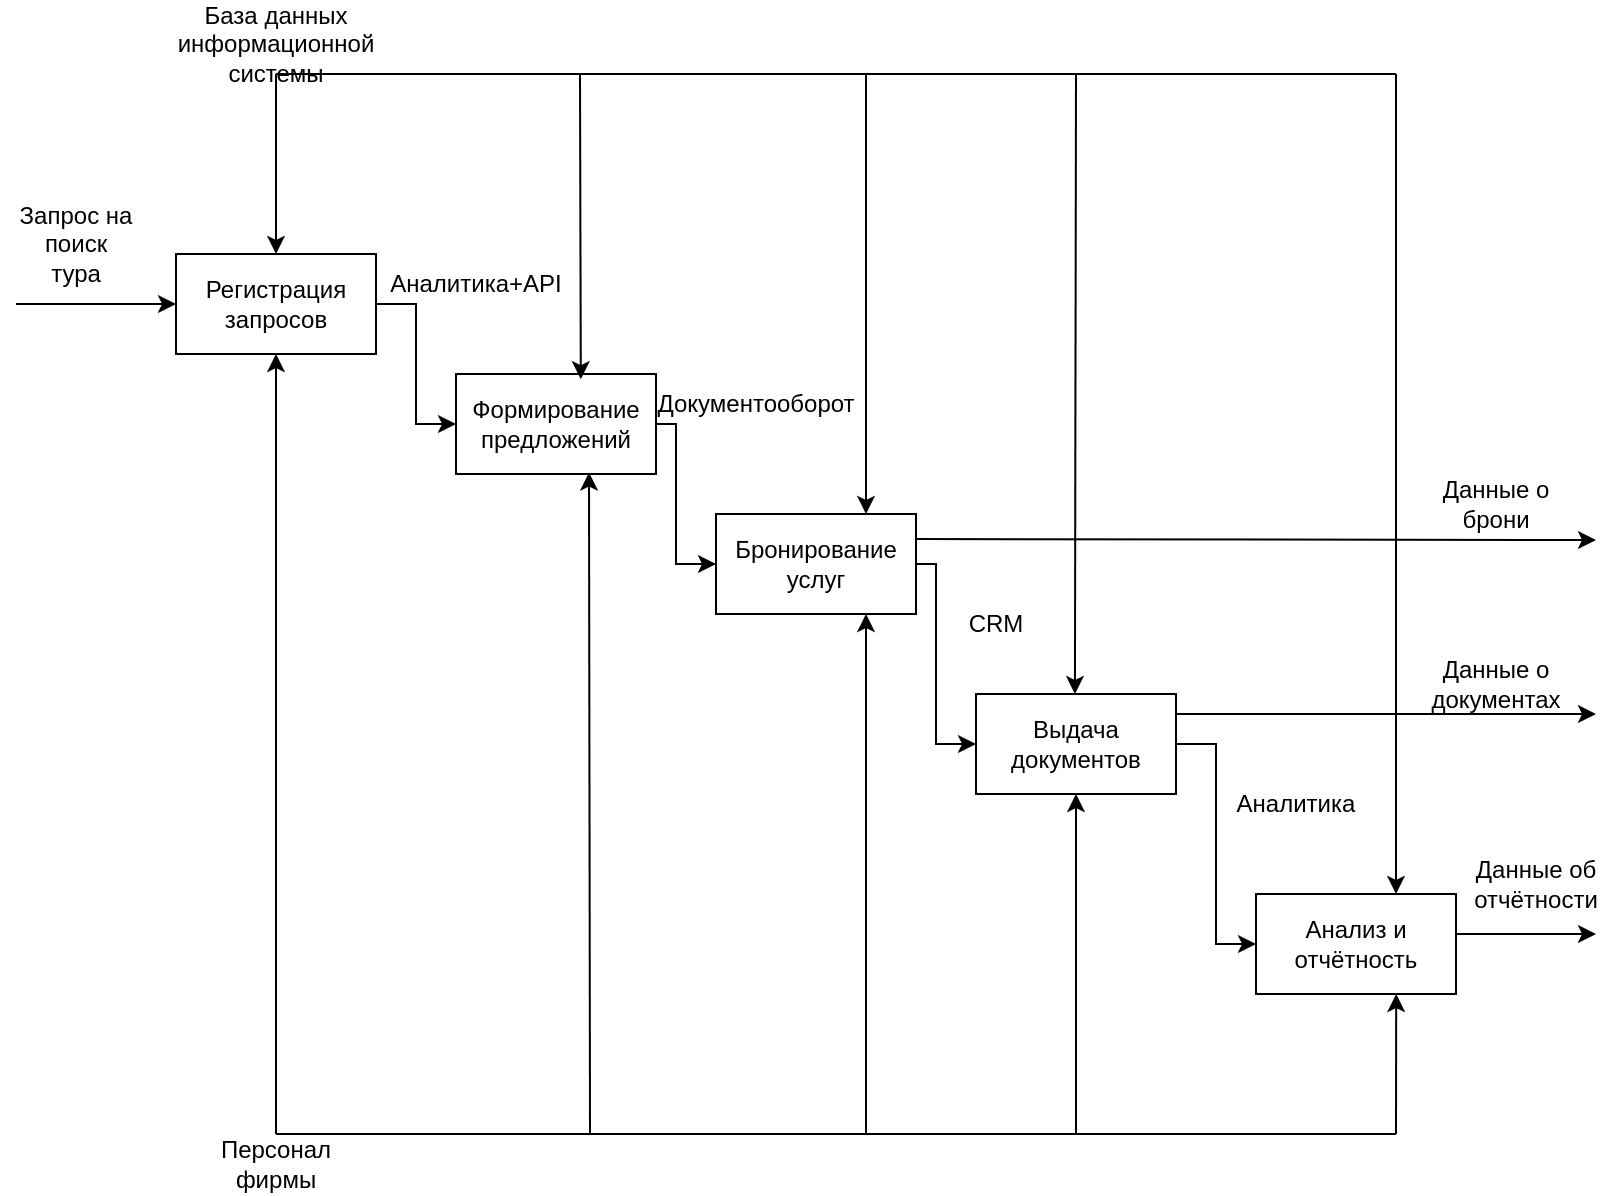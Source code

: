<mxfile version="25.0.1">
  <diagram name="Страница — 1" id="4QFnjIXf2TgDnDEJG65Y">
    <mxGraphModel dx="1349" dy="696" grid="0" gridSize="10" guides="1" tooltips="1" connect="1" arrows="1" fold="1" page="1" pageScale="1" pageWidth="1169" pageHeight="827" math="0" shadow="0">
      <root>
        <mxCell id="0" />
        <mxCell id="1" parent="0" />
        <mxCell id="eBQLRPjGyoJsvsjL83fK-12" style="edgeStyle=orthogonalEdgeStyle;rounded=0;orthogonalLoop=1;jettySize=auto;html=1;exitX=1;exitY=0.5;exitDx=0;exitDy=0;entryX=0;entryY=0.5;entryDx=0;entryDy=0;" edge="1" parent="1" source="eBQLRPjGyoJsvsjL83fK-1" target="eBQLRPjGyoJsvsjL83fK-2">
          <mxGeometry relative="1" as="geometry" />
        </mxCell>
        <mxCell id="eBQLRPjGyoJsvsjL83fK-1" value="Регистрация запросов" style="rounded=0;whiteSpace=wrap;html=1;" vertex="1" parent="1">
          <mxGeometry x="120" y="140" width="100" height="50" as="geometry" />
        </mxCell>
        <mxCell id="eBQLRPjGyoJsvsjL83fK-13" style="edgeStyle=orthogonalEdgeStyle;rounded=0;orthogonalLoop=1;jettySize=auto;html=1;exitX=1;exitY=0.5;exitDx=0;exitDy=0;entryX=0;entryY=0.5;entryDx=0;entryDy=0;" edge="1" parent="1" source="eBQLRPjGyoJsvsjL83fK-2" target="eBQLRPjGyoJsvsjL83fK-3">
          <mxGeometry relative="1" as="geometry">
            <Array as="points">
              <mxPoint x="370" y="225" />
              <mxPoint x="370" y="295" />
            </Array>
          </mxGeometry>
        </mxCell>
        <mxCell id="eBQLRPjGyoJsvsjL83fK-2" value="Формирование предложений" style="rounded=0;whiteSpace=wrap;html=1;" vertex="1" parent="1">
          <mxGeometry x="260" y="200" width="100" height="50" as="geometry" />
        </mxCell>
        <mxCell id="eBQLRPjGyoJsvsjL83fK-14" style="edgeStyle=orthogonalEdgeStyle;rounded=0;orthogonalLoop=1;jettySize=auto;html=1;exitX=1;exitY=0.5;exitDx=0;exitDy=0;entryX=0;entryY=0.5;entryDx=0;entryDy=0;" edge="1" parent="1" source="eBQLRPjGyoJsvsjL83fK-3" target="eBQLRPjGyoJsvsjL83fK-4">
          <mxGeometry relative="1" as="geometry">
            <Array as="points">
              <mxPoint x="500" y="295" />
              <mxPoint x="500" y="385" />
            </Array>
          </mxGeometry>
        </mxCell>
        <mxCell id="eBQLRPjGyoJsvsjL83fK-3" value="Бронирование услуг" style="rounded=0;whiteSpace=wrap;html=1;" vertex="1" parent="1">
          <mxGeometry x="390" y="270" width="100" height="50" as="geometry" />
        </mxCell>
        <mxCell id="eBQLRPjGyoJsvsjL83fK-16" style="edgeStyle=orthogonalEdgeStyle;rounded=0;orthogonalLoop=1;jettySize=auto;html=1;exitX=1;exitY=0.5;exitDx=0;exitDy=0;entryX=0;entryY=0.5;entryDx=0;entryDy=0;" edge="1" parent="1" source="eBQLRPjGyoJsvsjL83fK-4" target="eBQLRPjGyoJsvsjL83fK-5">
          <mxGeometry relative="1" as="geometry" />
        </mxCell>
        <mxCell id="eBQLRPjGyoJsvsjL83fK-4" value="Выдача документов" style="rounded=0;whiteSpace=wrap;html=1;" vertex="1" parent="1">
          <mxGeometry x="520" y="360" width="100" height="50" as="geometry" />
        </mxCell>
        <mxCell id="eBQLRPjGyoJsvsjL83fK-5" value="Анализ и отчётность" style="rounded=0;whiteSpace=wrap;html=1;" vertex="1" parent="1">
          <mxGeometry x="660" y="460" width="100" height="50" as="geometry" />
        </mxCell>
        <mxCell id="eBQLRPjGyoJsvsjL83fK-9" value="Аналитика+API" style="text;html=1;align=center;verticalAlign=middle;whiteSpace=wrap;rounded=0;" vertex="1" parent="1">
          <mxGeometry x="240" y="140" width="60" height="30" as="geometry" />
        </mxCell>
        <mxCell id="eBQLRPjGyoJsvsjL83fK-11" value="Документооборот" style="text;html=1;align=center;verticalAlign=middle;whiteSpace=wrap;rounded=0;" vertex="1" parent="1">
          <mxGeometry x="380" y="200" width="60" height="30" as="geometry" />
        </mxCell>
        <mxCell id="eBQLRPjGyoJsvsjL83fK-15" value="CRM" style="text;html=1;align=center;verticalAlign=middle;whiteSpace=wrap;rounded=0;" vertex="1" parent="1">
          <mxGeometry x="500" y="310" width="60" height="30" as="geometry" />
        </mxCell>
        <mxCell id="eBQLRPjGyoJsvsjL83fK-17" value="Аналитика" style="text;html=1;align=center;verticalAlign=middle;whiteSpace=wrap;rounded=0;" vertex="1" parent="1">
          <mxGeometry x="650" y="400" width="60" height="30" as="geometry" />
        </mxCell>
        <mxCell id="eBQLRPjGyoJsvsjL83fK-18" value="" style="endArrow=classic;html=1;rounded=0;entryX=0;entryY=0.5;entryDx=0;entryDy=0;" edge="1" parent="1" target="eBQLRPjGyoJsvsjL83fK-1">
          <mxGeometry width="50" height="50" relative="1" as="geometry">
            <mxPoint x="40" y="165" as="sourcePoint" />
            <mxPoint x="90" y="170" as="targetPoint" />
          </mxGeometry>
        </mxCell>
        <mxCell id="eBQLRPjGyoJsvsjL83fK-19" value="Запрос на поиск тура" style="text;html=1;align=center;verticalAlign=middle;whiteSpace=wrap;rounded=0;" vertex="1" parent="1">
          <mxGeometry x="40" y="120" width="60" height="30" as="geometry" />
        </mxCell>
        <mxCell id="eBQLRPjGyoJsvsjL83fK-21" value="База данных информационной системы" style="text;html=1;align=center;verticalAlign=middle;whiteSpace=wrap;rounded=0;" vertex="1" parent="1">
          <mxGeometry x="140" y="20" width="60" height="30" as="geometry" />
        </mxCell>
        <mxCell id="eBQLRPjGyoJsvsjL83fK-22" value="" style="endArrow=classic;html=1;rounded=0;exitX=0.5;exitY=1;exitDx=0;exitDy=0;entryX=0.5;entryY=0;entryDx=0;entryDy=0;" edge="1" parent="1" source="eBQLRPjGyoJsvsjL83fK-21" target="eBQLRPjGyoJsvsjL83fK-1">
          <mxGeometry width="50" height="50" relative="1" as="geometry">
            <mxPoint x="390" y="360" as="sourcePoint" />
            <mxPoint x="440" y="310" as="targetPoint" />
          </mxGeometry>
        </mxCell>
        <mxCell id="eBQLRPjGyoJsvsjL83fK-23" value="Персонал фирмы" style="text;html=1;align=center;verticalAlign=middle;whiteSpace=wrap;rounded=0;" vertex="1" parent="1">
          <mxGeometry x="140" y="580" width="60" height="30" as="geometry" />
        </mxCell>
        <mxCell id="eBQLRPjGyoJsvsjL83fK-24" value="" style="endArrow=none;html=1;rounded=0;exitX=0.5;exitY=1;exitDx=0;exitDy=0;" edge="1" parent="1" source="eBQLRPjGyoJsvsjL83fK-21">
          <mxGeometry width="50" height="50" relative="1" as="geometry">
            <mxPoint x="500" y="360" as="sourcePoint" />
            <mxPoint x="730" y="50" as="targetPoint" />
          </mxGeometry>
        </mxCell>
        <mxCell id="eBQLRPjGyoJsvsjL83fK-26" value="" style="endArrow=classic;html=1;rounded=0;entryX=0.624;entryY=0.052;entryDx=0;entryDy=0;entryPerimeter=0;" edge="1" parent="1" target="eBQLRPjGyoJsvsjL83fK-2">
          <mxGeometry width="50" height="50" relative="1" as="geometry">
            <mxPoint x="322" y="50" as="sourcePoint" />
            <mxPoint x="410" y="60" as="targetPoint" />
          </mxGeometry>
        </mxCell>
        <mxCell id="eBQLRPjGyoJsvsjL83fK-28" value="" style="endArrow=classic;html=1;rounded=0;entryX=0.75;entryY=0;entryDx=0;entryDy=0;" edge="1" parent="1" target="eBQLRPjGyoJsvsjL83fK-3">
          <mxGeometry width="50" height="50" relative="1" as="geometry">
            <mxPoint x="465" y="50" as="sourcePoint" />
            <mxPoint x="555" y="130" as="targetPoint" />
          </mxGeometry>
        </mxCell>
        <mxCell id="eBQLRPjGyoJsvsjL83fK-30" value="" style="endArrow=classic;html=1;rounded=0;entryX=0.75;entryY=0;entryDx=0;entryDy=0;" edge="1" parent="1">
          <mxGeometry width="50" height="50" relative="1" as="geometry">
            <mxPoint x="570" y="50" as="sourcePoint" />
            <mxPoint x="569.47" y="360" as="targetPoint" />
          </mxGeometry>
        </mxCell>
        <mxCell id="eBQLRPjGyoJsvsjL83fK-31" value="" style="endArrow=classic;html=1;rounded=0;entryX=0.75;entryY=0;entryDx=0;entryDy=0;" edge="1" parent="1">
          <mxGeometry width="50" height="50" relative="1" as="geometry">
            <mxPoint x="730" y="50" as="sourcePoint" />
            <mxPoint x="730" y="460" as="targetPoint" />
          </mxGeometry>
        </mxCell>
        <mxCell id="eBQLRPjGyoJsvsjL83fK-32" value="" style="endArrow=classic;html=1;rounded=0;exitX=0.5;exitY=0;exitDx=0;exitDy=0;entryX=0.5;entryY=1;entryDx=0;entryDy=0;" edge="1" parent="1" source="eBQLRPjGyoJsvsjL83fK-23" target="eBQLRPjGyoJsvsjL83fK-1">
          <mxGeometry width="50" height="50" relative="1" as="geometry">
            <mxPoint x="240" y="360" as="sourcePoint" />
            <mxPoint x="290" y="310" as="targetPoint" />
          </mxGeometry>
        </mxCell>
        <mxCell id="eBQLRPjGyoJsvsjL83fK-33" value="" style="endArrow=none;html=1;rounded=0;" edge="1" parent="1">
          <mxGeometry width="50" height="50" relative="1" as="geometry">
            <mxPoint x="170" y="580" as="sourcePoint" />
            <mxPoint x="730" y="580" as="targetPoint" />
          </mxGeometry>
        </mxCell>
        <mxCell id="eBQLRPjGyoJsvsjL83fK-34" value="" style="endArrow=classic;html=1;rounded=0;entryX=0.801;entryY=1.039;entryDx=0;entryDy=0;entryPerimeter=0;" edge="1" parent="1">
          <mxGeometry width="50" height="50" relative="1" as="geometry">
            <mxPoint x="730" y="580" as="sourcePoint" />
            <mxPoint x="730.1" y="510.0" as="targetPoint" />
          </mxGeometry>
        </mxCell>
        <mxCell id="eBQLRPjGyoJsvsjL83fK-35" value="" style="endArrow=classic;html=1;rounded=0;entryX=0.5;entryY=1;entryDx=0;entryDy=0;" edge="1" parent="1" target="eBQLRPjGyoJsvsjL83fK-4">
          <mxGeometry width="50" height="50" relative="1" as="geometry">
            <mxPoint x="570" y="580" as="sourcePoint" />
            <mxPoint x="660" y="500" as="targetPoint" />
          </mxGeometry>
        </mxCell>
        <mxCell id="eBQLRPjGyoJsvsjL83fK-36" value="" style="endArrow=classic;html=1;rounded=0;entryX=0.75;entryY=1;entryDx=0;entryDy=0;" edge="1" parent="1" target="eBQLRPjGyoJsvsjL83fK-3">
          <mxGeometry width="50" height="50" relative="1" as="geometry">
            <mxPoint x="465" y="580" as="sourcePoint" />
            <mxPoint x="450" y="390" as="targetPoint" />
          </mxGeometry>
        </mxCell>
        <mxCell id="eBQLRPjGyoJsvsjL83fK-37" value="" style="endArrow=classic;html=1;rounded=0;entryX=0.665;entryY=0.985;entryDx=0;entryDy=0;entryPerimeter=0;" edge="1" parent="1" target="eBQLRPjGyoJsvsjL83fK-2">
          <mxGeometry width="50" height="50" relative="1" as="geometry">
            <mxPoint x="327" y="580" as="sourcePoint" />
            <mxPoint x="450" y="390" as="targetPoint" />
          </mxGeometry>
        </mxCell>
        <mxCell id="eBQLRPjGyoJsvsjL83fK-39" value="" style="endArrow=classic;html=1;rounded=0;exitX=1;exitY=0.25;exitDx=0;exitDy=0;" edge="1" parent="1" source="eBQLRPjGyoJsvsjL83fK-3">
          <mxGeometry width="50" height="50" relative="1" as="geometry">
            <mxPoint x="500" y="280" as="sourcePoint" />
            <mxPoint x="830" y="283" as="targetPoint" />
          </mxGeometry>
        </mxCell>
        <mxCell id="eBQLRPjGyoJsvsjL83fK-43" value="Данные о брони" style="text;html=1;align=center;verticalAlign=middle;whiteSpace=wrap;rounded=0;" vertex="1" parent="1">
          <mxGeometry x="750" y="250" width="60" height="30" as="geometry" />
        </mxCell>
        <mxCell id="eBQLRPjGyoJsvsjL83fK-44" value="" style="endArrow=classic;html=1;rounded=0;exitX=1;exitY=0.25;exitDx=0;exitDy=0;" edge="1" parent="1">
          <mxGeometry width="50" height="50" relative="1" as="geometry">
            <mxPoint x="620" y="370" as="sourcePoint" />
            <mxPoint x="830" y="370" as="targetPoint" />
          </mxGeometry>
        </mxCell>
        <mxCell id="eBQLRPjGyoJsvsjL83fK-45" value="Данные о документах" style="text;html=1;align=center;verticalAlign=middle;whiteSpace=wrap;rounded=0;" vertex="1" parent="1">
          <mxGeometry x="750" y="340" width="60" height="30" as="geometry" />
        </mxCell>
        <mxCell id="eBQLRPjGyoJsvsjL83fK-46" value="" style="endArrow=classic;html=1;rounded=0;exitX=1;exitY=0.25;exitDx=0;exitDy=0;" edge="1" parent="1">
          <mxGeometry width="50" height="50" relative="1" as="geometry">
            <mxPoint x="760" y="480" as="sourcePoint" />
            <mxPoint x="830" y="480" as="targetPoint" />
          </mxGeometry>
        </mxCell>
        <mxCell id="eBQLRPjGyoJsvsjL83fK-47" value="Данные об отчётности" style="text;html=1;align=center;verticalAlign=middle;whiteSpace=wrap;rounded=0;" vertex="1" parent="1">
          <mxGeometry x="770" y="440" width="60" height="30" as="geometry" />
        </mxCell>
      </root>
    </mxGraphModel>
  </diagram>
</mxfile>
